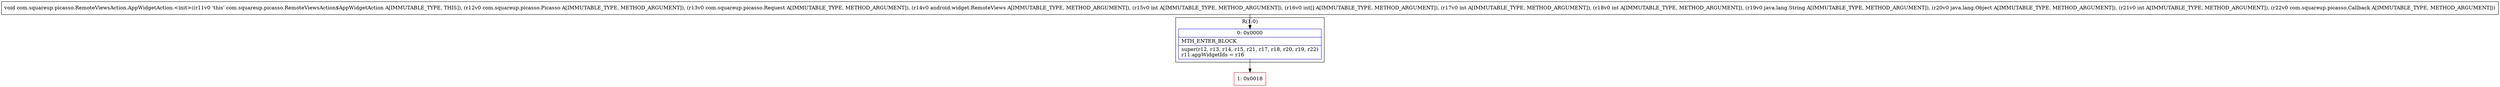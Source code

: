 digraph "CFG forcom.squareup.picasso.RemoteViewsAction.AppWidgetAction.\<init\>(Lcom\/squareup\/picasso\/Picasso;Lcom\/squareup\/picasso\/Request;Landroid\/widget\/RemoteViews;I[IIILjava\/lang\/String;Ljava\/lang\/Object;ILcom\/squareup\/picasso\/Callback;)V" {
subgraph cluster_Region_1412747246 {
label = "R(1:0)";
node [shape=record,color=blue];
Node_0 [shape=record,label="{0\:\ 0x0000|MTH_ENTER_BLOCK\l|super(r12, r13, r14, r15, r21, r17, r18, r20, r19, r22)\lr11.appWidgetIds = r16\l}"];
}
Node_1 [shape=record,color=red,label="{1\:\ 0x0018}"];
MethodNode[shape=record,label="{void com.squareup.picasso.RemoteViewsAction.AppWidgetAction.\<init\>((r11v0 'this' com.squareup.picasso.RemoteViewsAction$AppWidgetAction A[IMMUTABLE_TYPE, THIS]), (r12v0 com.squareup.picasso.Picasso A[IMMUTABLE_TYPE, METHOD_ARGUMENT]), (r13v0 com.squareup.picasso.Request A[IMMUTABLE_TYPE, METHOD_ARGUMENT]), (r14v0 android.widget.RemoteViews A[IMMUTABLE_TYPE, METHOD_ARGUMENT]), (r15v0 int A[IMMUTABLE_TYPE, METHOD_ARGUMENT]), (r16v0 int[] A[IMMUTABLE_TYPE, METHOD_ARGUMENT]), (r17v0 int A[IMMUTABLE_TYPE, METHOD_ARGUMENT]), (r18v0 int A[IMMUTABLE_TYPE, METHOD_ARGUMENT]), (r19v0 java.lang.String A[IMMUTABLE_TYPE, METHOD_ARGUMENT]), (r20v0 java.lang.Object A[IMMUTABLE_TYPE, METHOD_ARGUMENT]), (r21v0 int A[IMMUTABLE_TYPE, METHOD_ARGUMENT]), (r22v0 com.squareup.picasso.Callback A[IMMUTABLE_TYPE, METHOD_ARGUMENT])) }"];
MethodNode -> Node_0;
Node_0 -> Node_1;
}

